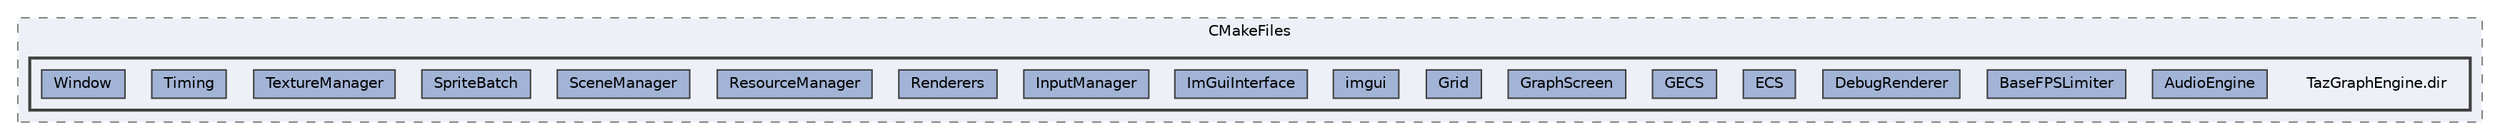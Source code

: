 digraph "/mnt/c/Users/lefte/Mujin/MastersThesis/Taz/TazGraph/build/TazGraphEngine/CMakeFiles/TazGraphEngine.dir"
{
 // LATEX_PDF_SIZE
  bgcolor="transparent";
  edge [fontname=Helvetica,fontsize=10,labelfontname=Helvetica,labelfontsize=10];
  node [fontname=Helvetica,fontsize=10,shape=box,height=0.2,width=0.4];
  compound=true
  subgraph clusterdir_e196eba094f4ba53b371b19a1f691686 {
    graph [ bgcolor="#edf0f7", pencolor="grey50", label="CMakeFiles", fontname=Helvetica,fontsize=10 style="filled,dashed", URL="dir_e196eba094f4ba53b371b19a1f691686.html",tooltip=""]
  subgraph clusterdir_4e2140582b0b85e25e6a4da5d2873536 {
    graph [ bgcolor="#edf0f7", pencolor="grey25", label="", fontname=Helvetica,fontsize=10 style="filled,bold", URL="dir_4e2140582b0b85e25e6a4da5d2873536.html",tooltip=""]
    dir_4e2140582b0b85e25e6a4da5d2873536 [shape=plaintext, label="TazGraphEngine.dir"];
  dir_9e7ccdb72065b078d65fd1c01eb9d24a [label="AudioEngine", fillcolor="#a2b4d6", color="grey25", style="filled", URL="dir_9e7ccdb72065b078d65fd1c01eb9d24a.html",tooltip=""];
  dir_f11bfe0ff0bfa7aa7c38b6a70920fc4a [label="BaseFPSLimiter", fillcolor="#a2b4d6", color="grey25", style="filled", URL="dir_f11bfe0ff0bfa7aa7c38b6a70920fc4a.html",tooltip=""];
  dir_9ea12f79a1d76829eeb3a9112a331bae [label="DebugRenderer", fillcolor="#a2b4d6", color="grey25", style="filled", URL="dir_9ea12f79a1d76829eeb3a9112a331bae.html",tooltip=""];
  dir_207a0c25e463d467000a7a7a00f1a80d [label="ECS", fillcolor="#a2b4d6", color="grey25", style="filled", URL="dir_207a0c25e463d467000a7a7a00f1a80d.html",tooltip=""];
  dir_9e8aa2da44c6cf701e9b99bfe0c5e4be [label="GECS", fillcolor="#a2b4d6", color="grey25", style="filled", URL="dir_9e8aa2da44c6cf701e9b99bfe0c5e4be.html",tooltip=""];
  dir_e242b59c0752562f91d10fd7cb974fab [label="GraphScreen", fillcolor="#a2b4d6", color="grey25", style="filled", URL="dir_e242b59c0752562f91d10fd7cb974fab.html",tooltip=""];
  dir_a4fdefd8c8b7c7e31c9e4ee251fcec0e [label="Grid", fillcolor="#a2b4d6", color="grey25", style="filled", URL="dir_a4fdefd8c8b7c7e31c9e4ee251fcec0e.html",tooltip=""];
  dir_dee69afb5211fdc65be8f7418efbb301 [label="imgui", fillcolor="#a2b4d6", color="grey25", style="filled", URL="dir_dee69afb5211fdc65be8f7418efbb301.html",tooltip=""];
  dir_ec0a3f1b9ebf202096b9d4111d5042dc [label="ImGuiInterface", fillcolor="#a2b4d6", color="grey25", style="filled", URL="dir_ec0a3f1b9ebf202096b9d4111d5042dc.html",tooltip=""];
  dir_bb79e5f9791697f246b2295b8f793df3 [label="InputManager", fillcolor="#a2b4d6", color="grey25", style="filled", URL="dir_bb79e5f9791697f246b2295b8f793df3.html",tooltip=""];
  dir_aee9aa27b8e8c72cb9ed212b0c6dcc39 [label="Renderers", fillcolor="#a2b4d6", color="grey25", style="filled", URL="dir_aee9aa27b8e8c72cb9ed212b0c6dcc39.html",tooltip=""];
  dir_d266f7cf3d02bf2ca82046b37cb72162 [label="ResourceManager", fillcolor="#a2b4d6", color="grey25", style="filled", URL="dir_d266f7cf3d02bf2ca82046b37cb72162.html",tooltip=""];
  dir_5b4d2fe9c4803cadbb827ec97cccf77d [label="SceneManager", fillcolor="#a2b4d6", color="grey25", style="filled", URL="dir_5b4d2fe9c4803cadbb827ec97cccf77d.html",tooltip=""];
  dir_d0802c9f8a1c5cffb96cc0c7ccdf33fd [label="SpriteBatch", fillcolor="#a2b4d6", color="grey25", style="filled", URL="dir_d0802c9f8a1c5cffb96cc0c7ccdf33fd.html",tooltip=""];
  dir_dd3ca8f77ebae5327291786a2b9b25a9 [label="TextureManager", fillcolor="#a2b4d6", color="grey25", style="filled", URL="dir_dd3ca8f77ebae5327291786a2b9b25a9.html",tooltip=""];
  dir_a636e20c1212c33f3399dd239da9bd8f [label="Timing", fillcolor="#a2b4d6", color="grey25", style="filled", URL="dir_a636e20c1212c33f3399dd239da9bd8f.html",tooltip=""];
  dir_f1cc4eb24873c42a40305f4f3ebc43ed [label="Window", fillcolor="#a2b4d6", color="grey25", style="filled", URL="dir_f1cc4eb24873c42a40305f4f3ebc43ed.html",tooltip=""];
  }
  }
}
